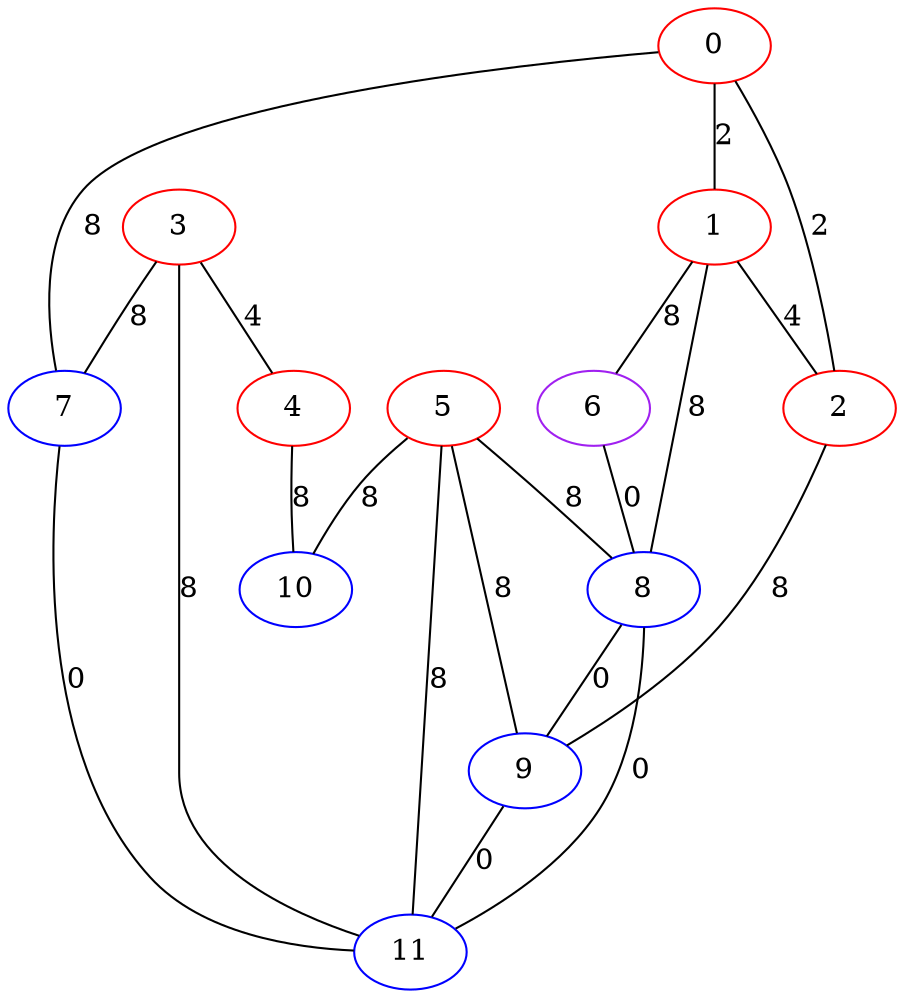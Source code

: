 graph "" {
0 [color=red, weight=1];
1 [color=red, weight=1];
2 [color=red, weight=1];
3 [color=red, weight=1];
4 [color=red, weight=1];
5 [color=red, weight=1];
6 [color=purple, weight=4];
7 [color=blue, weight=3];
8 [color=blue, weight=3];
9 [color=blue, weight=3];
10 [color=blue, weight=3];
11 [color=blue, weight=3];
0 -- 1  [key=0, label=2];
0 -- 2  [key=0, label=2];
0 -- 7  [key=0, label=8];
1 -- 8  [key=0, label=8];
1 -- 2  [key=0, label=4];
1 -- 6  [key=0, label=8];
2 -- 9  [key=0, label=8];
3 -- 11  [key=0, label=8];
3 -- 4  [key=0, label=4];
3 -- 7  [key=0, label=8];
4 -- 10  [key=0, label=8];
5 -- 8  [key=0, label=8];
5 -- 9  [key=0, label=8];
5 -- 10  [key=0, label=8];
5 -- 11  [key=0, label=8];
6 -- 8  [key=0, label=0];
7 -- 11  [key=0, label=0];
8 -- 9  [key=0, label=0];
8 -- 11  [key=0, label=0];
9 -- 11  [key=0, label=0];
}
